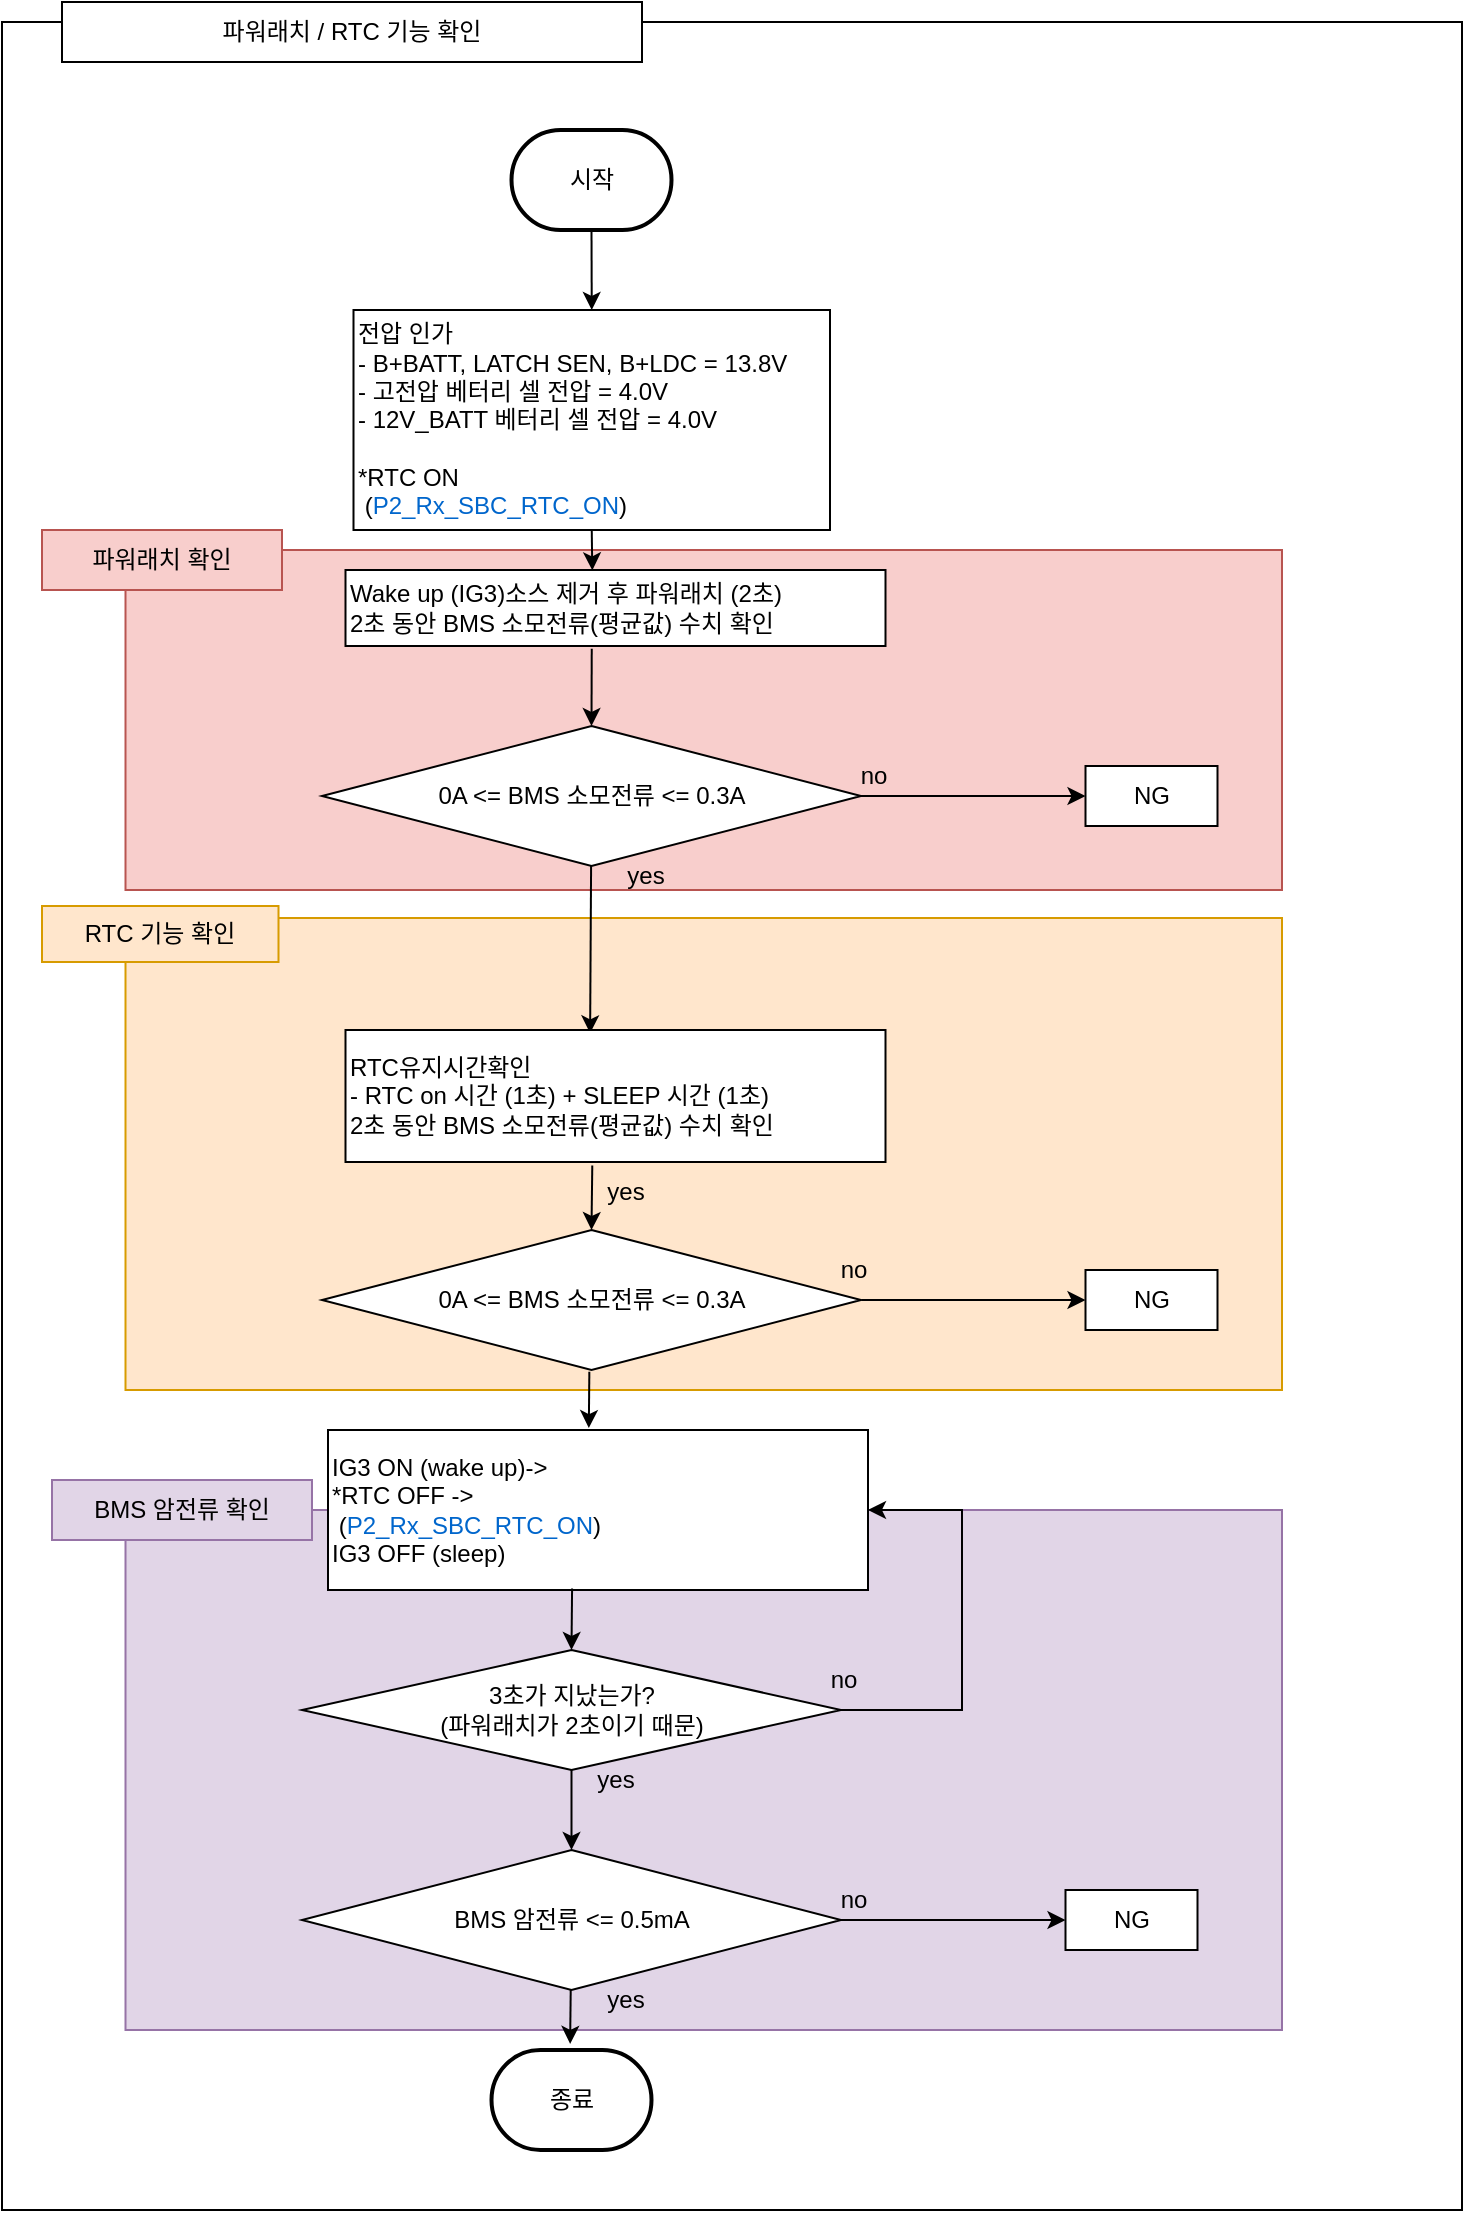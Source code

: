 <mxfile version="22.1.21" type="github">
  <diagram name="페이지-1" id="EbH8Y-EYe8wvB5tE8kf4">
    <mxGraphModel dx="1687" dy="-110" grid="1" gridSize="10" guides="1" tooltips="1" connect="1" arrows="1" fold="1" page="1" pageScale="1" pageWidth="827" pageHeight="1169" math="0" shadow="0">
      <root>
        <mxCell id="0" />
        <mxCell id="1" parent="0" />
        <mxCell id="4qK7n27PlKcG9oN8jX_3-64" value="" style="rounded=0;whiteSpace=wrap;html=1;" vertex="1" parent="1">
          <mxGeometry x="91.75" y="1340" width="608.25" height="600" as="geometry" />
        </mxCell>
        <mxCell id="4qK7n27PlKcG9oN8jX_3-1" value="" style="rounded=0;whiteSpace=wrap;html=1;" vertex="1" parent="1">
          <mxGeometry x="40" y="1206" width="730" height="1094" as="geometry" />
        </mxCell>
        <mxCell id="4qK7n27PlKcG9oN8jX_3-11" value="파워래치 / RTC 기능 확인" style="rounded=0;whiteSpace=wrap;html=1;" vertex="1" parent="1">
          <mxGeometry x="70" y="1196" width="290" height="30" as="geometry" />
        </mxCell>
        <mxCell id="4qK7n27PlKcG9oN8jX_3-65" value="" style="rounded=0;whiteSpace=wrap;html=1;fillColor=#f8cecc;strokeColor=#b85450;" vertex="1" parent="1">
          <mxGeometry x="101.75" y="1470" width="578.25" height="170" as="geometry" />
        </mxCell>
        <mxCell id="4qK7n27PlKcG9oN8jX_3-2" value="시작" style="strokeWidth=2;html=1;shape=mxgraph.flowchart.terminator;whiteSpace=wrap;" vertex="1" parent="1">
          <mxGeometry x="294.75" y="1260" width="80" height="50" as="geometry" />
        </mxCell>
        <mxCell id="4qK7n27PlKcG9oN8jX_3-4" value="전압 인가&lt;br&gt;- B+BATT, LATCH SEN, B+LDC = 13.8V&lt;br&gt;- 고전압 베터리 셀 전압 = 4.0V&lt;br&gt;- 12V_BATT 베터리 셀 전압&amp;nbsp;= 4.0V&lt;br&gt;&lt;br&gt;*RTC ON&lt;br&gt;&amp;nbsp;(&lt;font color=&quot;#0066cc&quot;&gt;P2_Rx_SBC_RTC_ON&lt;/font&gt;)" style="rounded=0;whiteSpace=wrap;html=1;align=left;" vertex="1" parent="1">
          <mxGeometry x="215.75" y="1350" width="238.25" height="110" as="geometry" />
        </mxCell>
        <mxCell id="4qK7n27PlKcG9oN8jX_3-6" value="" style="endArrow=classic;html=1;rounded=0;exitX=0.456;exitY=1.035;exitDx=0;exitDy=0;entryX=0.5;entryY=0;entryDx=0;entryDy=0;exitPerimeter=0;" edge="1" parent="1" target="4qK7n27PlKcG9oN8jX_3-20" source="4qK7n27PlKcG9oN8jX_3-18">
          <mxGeometry width="50" height="50" relative="1" as="geometry">
            <mxPoint x="326.75" y="1524" as="sourcePoint" />
            <mxPoint x="338.11" y="1568.988" as="targetPoint" />
          </mxGeometry>
        </mxCell>
        <mxCell id="4qK7n27PlKcG9oN8jX_3-7" value="" style="endArrow=classic;html=1;rounded=0;exitX=0.5;exitY=1;exitDx=0;exitDy=0;exitPerimeter=0;entryX=0.5;entryY=0;entryDx=0;entryDy=0;" edge="1" parent="1" source="4qK7n27PlKcG9oN8jX_3-2" target="4qK7n27PlKcG9oN8jX_3-4">
          <mxGeometry width="50" height="50" relative="1" as="geometry">
            <mxPoint x="60.75" y="1360" as="sourcePoint" />
            <mxPoint x="110.75" y="1310" as="targetPoint" />
          </mxGeometry>
        </mxCell>
        <mxCell id="4qK7n27PlKcG9oN8jX_3-18" value="Wake up (IG3)소스 제거 후&amp;nbsp;파워래치 (2초)&lt;br&gt;2초 동안 BMS 소모전류(평균값) 수치 확인" style="rounded=0;whiteSpace=wrap;html=1;align=left;" vertex="1" parent="1">
          <mxGeometry x="211.75" y="1480" width="270" height="38" as="geometry" />
        </mxCell>
        <mxCell id="4qK7n27PlKcG9oN8jX_3-63" value="" style="endArrow=classic;html=1;rounded=0;exitX=0.5;exitY=1;exitDx=0;exitDy=0;entryX=0.457;entryY=0.005;entryDx=0;entryDy=0;entryPerimeter=0;" edge="1" parent="1" source="4qK7n27PlKcG9oN8jX_3-4" target="4qK7n27PlKcG9oN8jX_3-18">
          <mxGeometry width="50" height="50" relative="1" as="geometry">
            <mxPoint x="260" y="1500" as="sourcePoint" />
            <mxPoint x="310" y="1450" as="targetPoint" />
          </mxGeometry>
        </mxCell>
        <mxCell id="4qK7n27PlKcG9oN8jX_3-66" value="&lt;span style=&quot;color: rgb(0, 0, 0); font-family: Helvetica; font-size: 12px; font-style: normal; font-variant-ligatures: normal; font-variant-caps: normal; font-weight: 400; letter-spacing: normal; orphans: 2; text-align: center; text-indent: 0px; text-transform: none; widows: 2; word-spacing: 0px; -webkit-text-stroke-width: 0px; text-decoration-thickness: initial; text-decoration-style: initial; text-decoration-color: initial; float: none; display: inline !important;&quot;&gt;파워래치 확인&lt;br&gt;&lt;/span&gt;" style="rounded=0;whiteSpace=wrap;html=1;fillColor=#f8cecc;strokeColor=#b85450;fillStyle=solid;labelBackgroundColor=none;" vertex="1" parent="1">
          <mxGeometry x="60" y="1460" width="120" height="30" as="geometry" />
        </mxCell>
        <mxCell id="4qK7n27PlKcG9oN8jX_3-69" value="" style="rounded=0;whiteSpace=wrap;html=1;fillColor=#ffe6cc;strokeColor=#d79b00;" vertex="1" parent="1">
          <mxGeometry x="101.75" y="1654" width="578.25" height="236" as="geometry" />
        </mxCell>
        <mxCell id="4qK7n27PlKcG9oN8jX_3-21" value="" style="endArrow=classic;html=1;rounded=0;exitX=0.457;exitY=1.026;exitDx=0;exitDy=0;entryX=0.5;entryY=0;entryDx=0;entryDy=0;exitPerimeter=0;" edge="1" parent="1" source="4qK7n27PlKcG9oN8jX_3-23" target="4qK7n27PlKcG9oN8jX_3-24">
          <mxGeometry width="50" height="50" relative="1" as="geometry">
            <mxPoint x="326.75" y="1754" as="sourcePoint" />
            <mxPoint x="338.11" y="1798.988" as="targetPoint" />
          </mxGeometry>
        </mxCell>
        <mxCell id="4qK7n27PlKcG9oN8jX_3-24" value="0A &amp;lt;= BMS 소모전류 &amp;lt;= 0.3A" style="rhombus;whiteSpace=wrap;html=1;" vertex="1" parent="1">
          <mxGeometry x="200" y="1810" width="269.5" height="70" as="geometry" />
        </mxCell>
        <mxCell id="4qK7n27PlKcG9oN8jX_3-31" value="NG" style="rounded=0;whiteSpace=wrap;html=1;align=center;" vertex="1" parent="1">
          <mxGeometry x="581.75" y="1830" width="66" height="30" as="geometry" />
        </mxCell>
        <mxCell id="4qK7n27PlKcG9oN8jX_3-32" value="" style="endArrow=classic;html=1;rounded=0;exitX=1;exitY=0.5;exitDx=0;exitDy=0;entryX=0;entryY=0.5;entryDx=0;entryDy=0;" edge="1" parent="1" target="4qK7n27PlKcG9oN8jX_3-31">
          <mxGeometry width="50" height="50" relative="1" as="geometry">
            <mxPoint x="469.75" y="1845" as="sourcePoint" />
            <mxPoint x="591.75" y="1790" as="targetPoint" />
          </mxGeometry>
        </mxCell>
        <mxCell id="4qK7n27PlKcG9oN8jX_3-33" value="no" style="text;html=1;strokeColor=none;fillColor=none;align=center;verticalAlign=middle;whiteSpace=wrap;rounded=0;" vertex="1" parent="1">
          <mxGeometry x="435.75" y="1815" width="60" height="30" as="geometry" />
        </mxCell>
        <mxCell id="4qK7n27PlKcG9oN8jX_3-20" value="0A &amp;lt;= BMS 소모전류 &amp;lt;= 0.3A" style="rhombus;whiteSpace=wrap;html=1;" vertex="1" parent="1">
          <mxGeometry x="200" y="1558" width="269.5" height="70" as="geometry" />
        </mxCell>
        <mxCell id="4qK7n27PlKcG9oN8jX_3-22" value="" style="endArrow=classic;html=1;rounded=0;entryX=0.453;entryY=0.025;entryDx=0;entryDy=0;entryPerimeter=0;" edge="1" parent="1" target="4qK7n27PlKcG9oN8jX_3-23" source="4qK7n27PlKcG9oN8jX_3-20">
          <mxGeometry width="50" height="50" relative="1" as="geometry">
            <mxPoint x="334.75" y="1638" as="sourcePoint" />
            <mxPoint x="335.31" y="1657.7" as="targetPoint" />
          </mxGeometry>
        </mxCell>
        <mxCell id="4qK7n27PlKcG9oN8jX_3-25" value="yes" style="text;html=1;strokeColor=none;fillColor=none;align=center;verticalAlign=middle;whiteSpace=wrap;rounded=0;" vertex="1" parent="1">
          <mxGeometry x="331.75" y="1618" width="60" height="30" as="geometry" />
        </mxCell>
        <mxCell id="4qK7n27PlKcG9oN8jX_3-26" value="NG" style="rounded=0;whiteSpace=wrap;html=1;align=center;" vertex="1" parent="1">
          <mxGeometry x="581.75" y="1578" width="66" height="30" as="geometry" />
        </mxCell>
        <mxCell id="4qK7n27PlKcG9oN8jX_3-27" value="" style="endArrow=classic;html=1;rounded=0;exitX=1;exitY=0.5;exitDx=0;exitDy=0;entryX=0;entryY=0.5;entryDx=0;entryDy=0;" edge="1" parent="1" source="4qK7n27PlKcG9oN8jX_3-20" target="4qK7n27PlKcG9oN8jX_3-26">
          <mxGeometry width="50" height="50" relative="1" as="geometry">
            <mxPoint x="541.75" y="1588" as="sourcePoint" />
            <mxPoint x="591.75" y="1538" as="targetPoint" />
          </mxGeometry>
        </mxCell>
        <mxCell id="4qK7n27PlKcG9oN8jX_3-28" value="no" style="text;html=1;strokeColor=none;fillColor=none;align=center;verticalAlign=middle;whiteSpace=wrap;rounded=0;" vertex="1" parent="1">
          <mxGeometry x="445.75" y="1568" width="60" height="30" as="geometry" />
        </mxCell>
        <mxCell id="4qK7n27PlKcG9oN8jX_3-23" value="RTC유지시간확인&lt;br&gt;- RTC on 시간 (1초) + SLEEP 시간 (1초)&lt;br&gt;2초 동안 BMS 소모전류(평균값) 수치 확인" style="rounded=0;whiteSpace=wrap;html=1;align=left;" vertex="1" parent="1">
          <mxGeometry x="211.75" y="1710" width="270" height="66" as="geometry" />
        </mxCell>
        <mxCell id="4qK7n27PlKcG9oN8jX_3-70" value="&lt;span style=&quot;color: rgb(0, 0, 0); font-family: Helvetica; font-size: 12px; font-style: normal; font-variant-ligatures: normal; font-variant-caps: normal; font-weight: 400; letter-spacing: normal; orphans: 2; text-align: center; text-indent: 0px; text-transform: none; widows: 2; word-spacing: 0px; -webkit-text-stroke-width: 0px; text-decoration-thickness: initial; text-decoration-style: initial; text-decoration-color: initial; float: none; display: inline !important;&quot;&gt;RTC 기능 확인&lt;br&gt;&lt;/span&gt;" style="rounded=0;whiteSpace=wrap;html=1;fillColor=#ffe6cc;strokeColor=#d79b00;labelBackgroundColor=none;" vertex="1" parent="1">
          <mxGeometry x="60" y="1648" width="118.25" height="28" as="geometry" />
        </mxCell>
        <mxCell id="4qK7n27PlKcG9oN8jX_3-85" value="" style="rounded=0;whiteSpace=wrap;html=1;fillColor=#e1d5e7;strokeColor=#9673a6;" vertex="1" parent="1">
          <mxGeometry x="101.75" y="1950" width="578.25" height="260" as="geometry" />
        </mxCell>
        <mxCell id="4qK7n27PlKcG9oN8jX_3-8" value="" style="endArrow=classic;html=1;rounded=0;exitX=0.496;exitY=1.012;exitDx=0;exitDy=0;entryX=0.483;entryY=-0.012;entryDx=0;entryDy=0;entryPerimeter=0;exitPerimeter=0;" edge="1" parent="1" target="4qK7n27PlKcG9oN8jX_3-73" source="4qK7n27PlKcG9oN8jX_3-24">
          <mxGeometry width="50" height="50" relative="1" as="geometry">
            <mxPoint x="326.75" y="1930" as="sourcePoint" />
            <mxPoint x="334.75" y="1890" as="targetPoint" />
          </mxGeometry>
        </mxCell>
        <mxCell id="4qK7n27PlKcG9oN8jX_3-34" value="yes" style="text;html=1;strokeColor=none;fillColor=none;align=center;verticalAlign=middle;whiteSpace=wrap;rounded=0;" vertex="1" parent="1">
          <mxGeometry x="321.75" y="1776" width="60" height="30" as="geometry" />
        </mxCell>
        <mxCell id="4qK7n27PlKcG9oN8jX_3-71" value="종료" style="strokeWidth=2;html=1;shape=mxgraph.flowchart.terminator;whiteSpace=wrap;" vertex="1" parent="1">
          <mxGeometry x="284.75" y="2220" width="80" height="50" as="geometry" />
        </mxCell>
        <mxCell id="4qK7n27PlKcG9oN8jX_3-72" value="" style="endArrow=classic;html=1;rounded=0;exitX=0.5;exitY=1;exitDx=0;exitDy=0;entryX=0.5;entryY=0;entryDx=0;entryDy=0;" edge="1" parent="1" source="4qK7n27PlKcG9oN8jX_3-80" target="4qK7n27PlKcG9oN8jX_3-74">
          <mxGeometry width="50" height="50" relative="1" as="geometry">
            <mxPoint x="316.75" y="2004" as="sourcePoint" />
            <mxPoint x="328.11" y="2048.988" as="targetPoint" />
          </mxGeometry>
        </mxCell>
        <mxCell id="4qK7n27PlKcG9oN8jX_3-73" value="IG3 ON (wake up)-&amp;gt;&lt;br&gt;*RTC OFF -&amp;gt;&lt;br&gt;&amp;nbsp;(&lt;font style=&quot;border-color: var(--border-color);&quot; color=&quot;#0066cc&quot;&gt;P2_Rx_SBC_RTC_ON&lt;/font&gt;)&lt;br&gt;IG3 OFF (sleep)" style="rounded=0;whiteSpace=wrap;html=1;align=left;" vertex="1" parent="1">
          <mxGeometry x="203" y="1910" width="270" height="80" as="geometry" />
        </mxCell>
        <mxCell id="4qK7n27PlKcG9oN8jX_3-74" value="BMS 암전류 &amp;lt;= 0.5mA" style="rhombus;whiteSpace=wrap;html=1;" vertex="1" parent="1">
          <mxGeometry x="190" y="2120" width="269.5" height="70" as="geometry" />
        </mxCell>
        <mxCell id="4qK7n27PlKcG9oN8jX_3-75" value="" style="endArrow=classic;html=1;rounded=0;entryX=0.453;entryY=0.025;entryDx=0;entryDy=0;entryPerimeter=0;" edge="1" parent="1" source="4qK7n27PlKcG9oN8jX_3-74">
          <mxGeometry width="50" height="50" relative="1" as="geometry">
            <mxPoint x="324.75" y="2200" as="sourcePoint" />
            <mxPoint x="324.06" y="2216.95" as="targetPoint" />
          </mxGeometry>
        </mxCell>
        <mxCell id="4qK7n27PlKcG9oN8jX_3-76" value="yes" style="text;html=1;strokeColor=none;fillColor=none;align=center;verticalAlign=middle;whiteSpace=wrap;rounded=0;" vertex="1" parent="1">
          <mxGeometry x="321.75" y="2180" width="60" height="30" as="geometry" />
        </mxCell>
        <mxCell id="4qK7n27PlKcG9oN8jX_3-77" value="NG" style="rounded=0;whiteSpace=wrap;html=1;align=center;" vertex="1" parent="1">
          <mxGeometry x="571.75" y="2140" width="66" height="30" as="geometry" />
        </mxCell>
        <mxCell id="4qK7n27PlKcG9oN8jX_3-78" value="" style="endArrow=classic;html=1;rounded=0;exitX=1;exitY=0.5;exitDx=0;exitDy=0;entryX=0;entryY=0.5;entryDx=0;entryDy=0;" edge="1" parent="1" source="4qK7n27PlKcG9oN8jX_3-74" target="4qK7n27PlKcG9oN8jX_3-77">
          <mxGeometry width="50" height="50" relative="1" as="geometry">
            <mxPoint x="531.75" y="2150" as="sourcePoint" />
            <mxPoint x="581.75" y="2100" as="targetPoint" />
          </mxGeometry>
        </mxCell>
        <mxCell id="4qK7n27PlKcG9oN8jX_3-79" value="no" style="text;html=1;strokeColor=none;fillColor=none;align=center;verticalAlign=middle;whiteSpace=wrap;rounded=0;" vertex="1" parent="1">
          <mxGeometry x="435.75" y="2130" width="60" height="30" as="geometry" />
        </mxCell>
        <mxCell id="4qK7n27PlKcG9oN8jX_3-80" value="3초가 지났는가?&lt;br&gt;(파워래치가 2초이기 때문)" style="rhombus;whiteSpace=wrap;html=1;" vertex="1" parent="1">
          <mxGeometry x="190" y="2020" width="269.5" height="60" as="geometry" />
        </mxCell>
        <mxCell id="4qK7n27PlKcG9oN8jX_3-81" value="" style="endArrow=classic;html=1;rounded=0;exitX=0.452;exitY=0.991;exitDx=0;exitDy=0;entryX=0.5;entryY=0;entryDx=0;entryDy=0;exitPerimeter=0;" edge="1" parent="1" source="4qK7n27PlKcG9oN8jX_3-73" target="4qK7n27PlKcG9oN8jX_3-80">
          <mxGeometry width="50" height="50" relative="1" as="geometry">
            <mxPoint x="335" y="2090" as="sourcePoint" />
            <mxPoint x="335" y="2130" as="targetPoint" />
          </mxGeometry>
        </mxCell>
        <mxCell id="4qK7n27PlKcG9oN8jX_3-82" value="" style="endArrow=classic;html=1;rounded=0;exitX=1;exitY=0.5;exitDx=0;exitDy=0;entryX=1;entryY=0.5;entryDx=0;entryDy=0;" edge="1" parent="1" source="4qK7n27PlKcG9oN8jX_3-80" target="4qK7n27PlKcG9oN8jX_3-73">
          <mxGeometry width="50" height="50" relative="1" as="geometry">
            <mxPoint x="345" y="2100" as="sourcePoint" />
            <mxPoint x="345" y="2140" as="targetPoint" />
            <Array as="points">
              <mxPoint x="520" y="2050" />
              <mxPoint x="520" y="1950" />
            </Array>
          </mxGeometry>
        </mxCell>
        <mxCell id="4qK7n27PlKcG9oN8jX_3-83" value="yes" style="text;html=1;strokeColor=none;fillColor=none;align=center;verticalAlign=middle;whiteSpace=wrap;rounded=0;" vertex="1" parent="1">
          <mxGeometry x="317" y="2070" width="60" height="30" as="geometry" />
        </mxCell>
        <mxCell id="4qK7n27PlKcG9oN8jX_3-84" value="no" style="text;html=1;strokeColor=none;fillColor=none;align=center;verticalAlign=middle;whiteSpace=wrap;rounded=0;" vertex="1" parent="1">
          <mxGeometry x="431" y="2020" width="60" height="30" as="geometry" />
        </mxCell>
        <mxCell id="4qK7n27PlKcG9oN8jX_3-86" value="&lt;span style=&quot;color: rgb(0, 0, 0); font-family: Helvetica; font-size: 12px; font-style: normal; font-variant-ligatures: normal; font-variant-caps: normal; font-weight: 400; letter-spacing: normal; orphans: 2; text-align: center; text-indent: 0px; text-transform: none; widows: 2; word-spacing: 0px; -webkit-text-stroke-width: 0px; text-decoration-thickness: initial; text-decoration-style: initial; text-decoration-color: initial; float: none; display: inline !important;&quot;&gt;BMS 암전류 확인&lt;br&gt;&lt;/span&gt;" style="rounded=0;whiteSpace=wrap;html=1;fillColor=#e1d5e7;strokeColor=#9673a6;labelBackgroundColor=none;" vertex="1" parent="1">
          <mxGeometry x="65" y="1935" width="130" height="30" as="geometry" />
        </mxCell>
      </root>
    </mxGraphModel>
  </diagram>
</mxfile>
